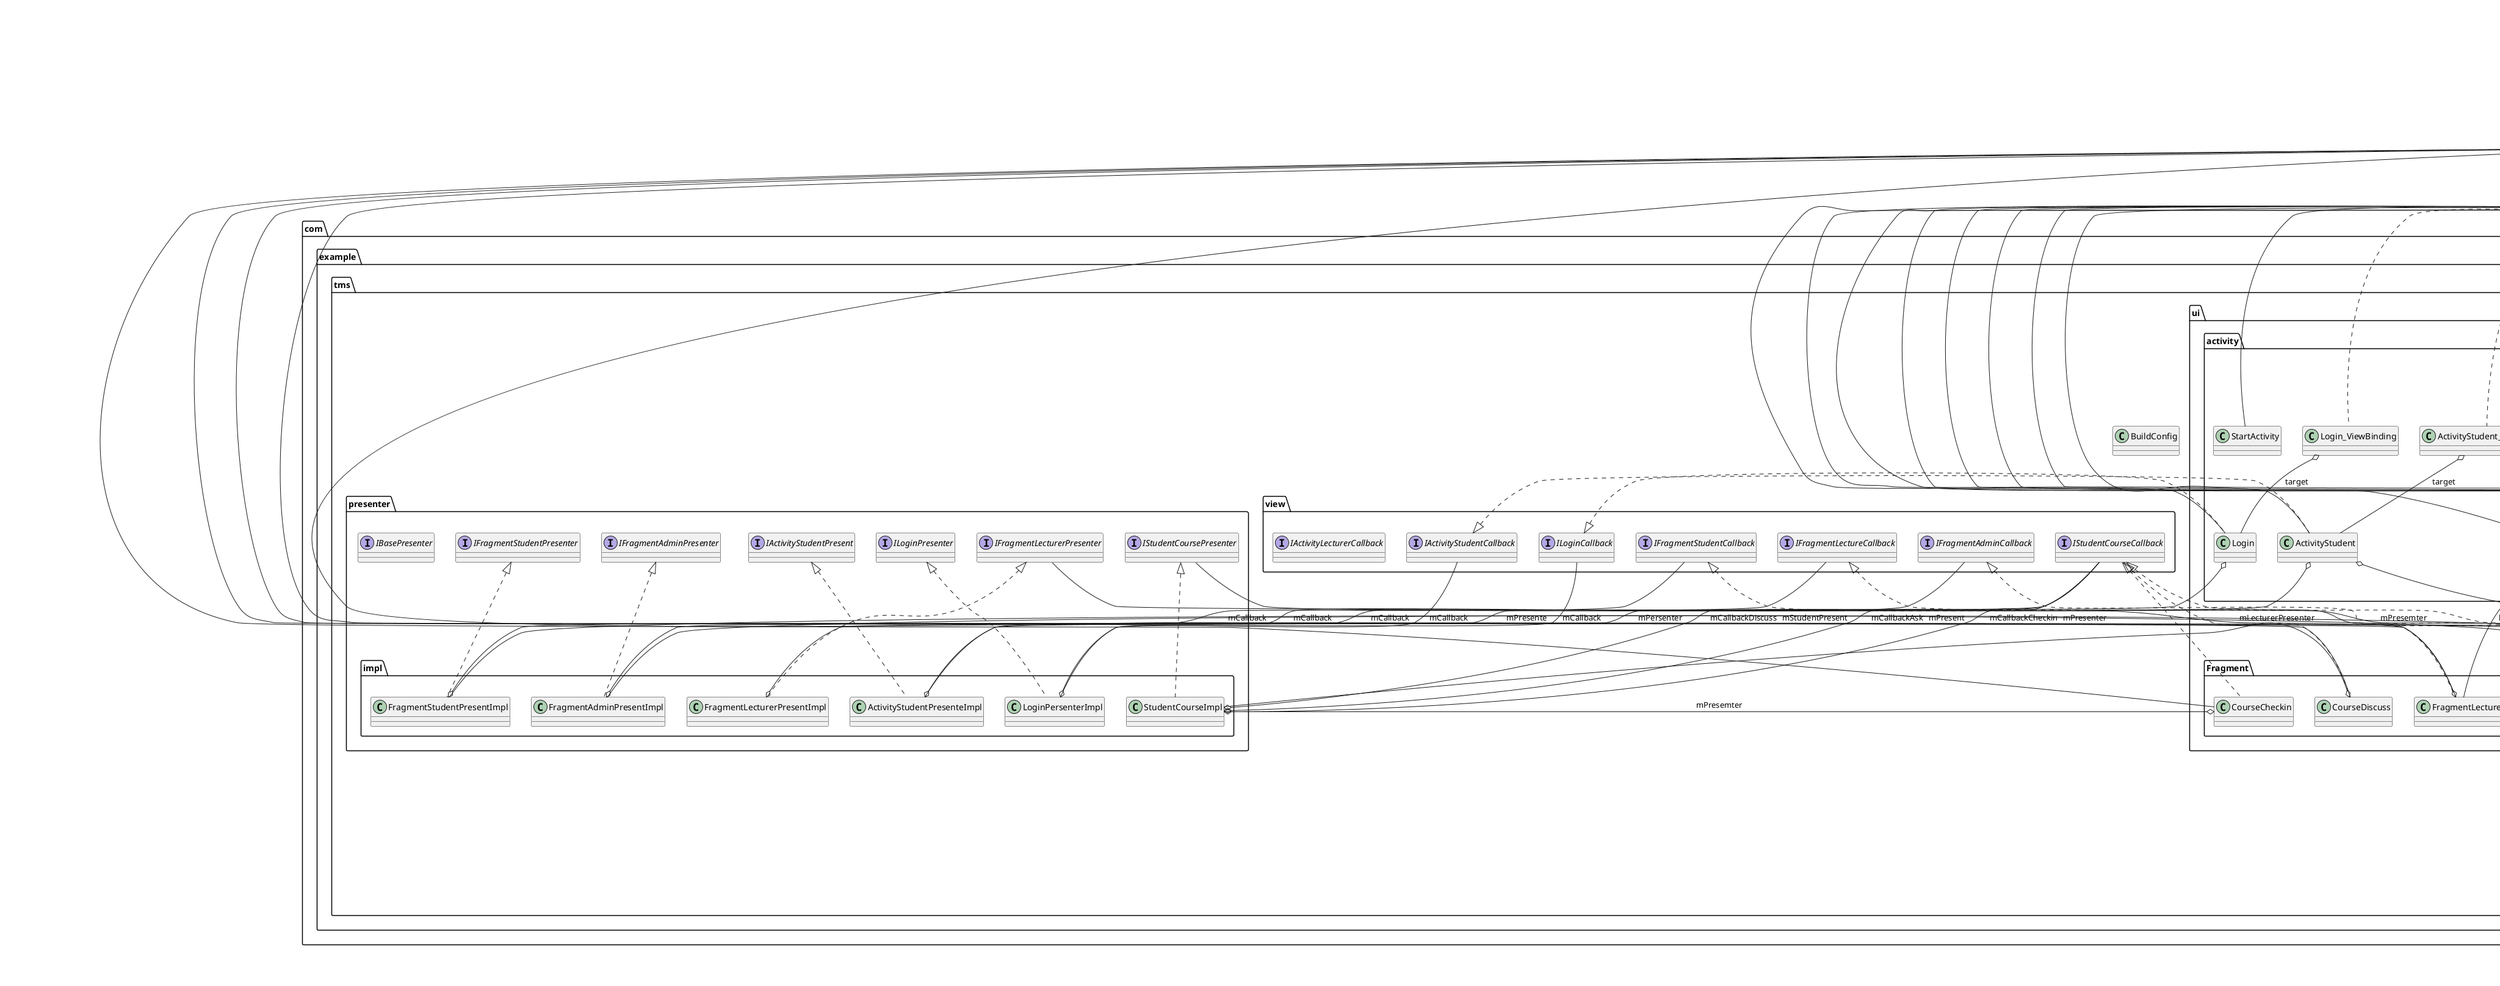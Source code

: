 @startuml

title __TMS.APP's Class Diagram__\n

  namespace com.example.tms {
    class com.example.tms.BuildConfig {
    }
  }
  

  namespace com.example.tms {
    namespace model {
      interface com.example.tms.model.Api {
      }
    }
  }
  

  namespace com.example.tms {
    namespace model {
      namespace domain {
        class com.example.tms.model.domain.Account {
        }
      }
    }
  }
  

  namespace com.example.tms {
    namespace model {
      namespace domain {
        class com.example.tms.model.domain.Ask {
        }
      }
    }
  }
  

  namespace com.example.tms {
    namespace model {
      namespace domain {
        class com.example.tms.model.domain.CheckIn {
        }
      }
    }
  }
  

  namespace com.example.tms {
    namespace model {
      namespace domain {
        class com.example.tms.model.domain.Course {
        }
      }
    }
  }
  

  namespace com.example.tms {
    namespace model {
      namespace domain {
        class com.example.tms.model.domain.Disscuss {
        }
      }
    }
  }
  

  namespace com.example.tms {
    namespace model {
      namespace domain {
        class com.example.tms.model.domain.Lecturer {
        }
      }
    }
  }
  

  namespace com.example.tms {
    namespace model {
      namespace domain {
        class com.example.tms.model.domain.Student {
        }
      }
    }
  }
  

  namespace com.example.tms {
    namespace model {
      namespace domain {
        class com.example.tms.model.domain.StudentCourse {
        }
      }
    }
  }
  

  namespace com.example.tms {
    namespace presenter {
      interface com.example.tms.presenter.IActivityStudentPresent {
      }
    }
  }
  

  namespace com.example.tms {
    namespace presenter {
      interface com.example.tms.presenter.IBasePresenter {
      }
    }
  }
  

  namespace com.example.tms {
    namespace presenter {
      interface com.example.tms.presenter.IFragmentAdminPresenter {
      }
    }
  }
  

  namespace com.example.tms {
    namespace presenter {
      interface com.example.tms.presenter.IFragmentLecturerPresenter {
      }
    }
  }
  

  namespace com.example.tms {
    namespace presenter {
      interface com.example.tms.presenter.IFragmentStudentPresenter {
      }
    }
  }
  

  namespace com.example.tms {
    namespace presenter {
      interface com.example.tms.presenter.ILoginPresenter {
      }
    }
  }
  

  namespace com.example.tms {
    namespace presenter {
      interface com.example.tms.presenter.IStudentCoursePresenter {
      }
    }
  }
  

  namespace com.example.tms {
    namespace presenter {
      namespace impl {
        class com.example.tms.presenter.impl.ActivityStudentPresenteImpl {
        }
      }
    }
  }
  

  namespace com.example.tms {
    namespace presenter {
      namespace impl {
        class com.example.tms.presenter.impl.FragmentAdminPresentImpl {
        }
      }
    }
  }
  

  namespace com.example.tms {
    namespace presenter {
      namespace impl {
        class com.example.tms.presenter.impl.FragmentLecturerPresentImpl {
        }
      }
    }
  }
  

  namespace com.example.tms {
    namespace presenter {
      namespace impl {
        class com.example.tms.presenter.impl.FragmentStudentPresentImpl {
        }
      }
    }
  }
  

  namespace com.example.tms {
    namespace presenter {
      namespace impl {
        class com.example.tms.presenter.impl.LoginPersenterImpl {
        }
      }
    }
  }
  

  namespace com.example.tms {
    namespace presenter {
      namespace impl {
        class com.example.tms.presenter.impl.StudentCourseImpl {
        }
      }
    }
  }
  

  namespace com.example.tms {
    namespace ui.Fragment {
      class com.example.tms.ui.Fragment.CouresAsk {
      }
    }
  }
  

  namespace com.example.tms {
    namespace ui.Fragment {
      class com.example.tms.ui.Fragment.CourseCheckin {
      }
    }
  }
  

  namespace com.example.tms {
    namespace ui.Fragment {
      class com.example.tms.ui.Fragment.CourseDiscuss {
      }
    }
  }
  

  namespace com.example.tms {
    namespace ui.Fragment {
      class com.example.tms.ui.Fragment.FragmentAdmin {
      }
    }
  }
  

  namespace com.example.tms {
    namespace ui.Fragment {
      class com.example.tms.ui.Fragment.FragmentLecturer {
      }
    }
  }
  

  namespace com.example.tms {
    namespace ui.Fragment {
      class com.example.tms.ui.Fragment.FragmentStudent {
      }
    }
  }
  

  namespace com.example.tms {
    namespace ui.activity {
      class com.example.tms.ui.activity.ActivityAdmin {
      }
    }
  }
  

  namespace com.example.tms {
    namespace ui.activity {
      class com.example.tms.ui.activity.ActivityAdmin_ViewBinding {
      }
    }
  }
  

  namespace com.example.tms {
    namespace ui.activity {
      class com.example.tms.ui.activity.ActivityLecturer {
      }
    }
  }
  

  namespace com.example.tms {
    namespace ui.activity {
      class com.example.tms.ui.activity.ActivityLecturer_ViewBinding {
      }
    }
  }
  

  namespace com.example.tms {
    namespace ui.activity {
      class com.example.tms.ui.activity.ActivityStudent {
      }
    }
  }
  

  namespace com.example.tms {
    namespace ui.activity {
      class com.example.tms.ui.activity.ActivityStudentCourse {
      }
    }
  }
  

  namespace com.example.tms {
    namespace ui.activity {
      class com.example.tms.ui.activity.ActivityStudent_ViewBinding {
      }
    }
  }
  

  namespace com.example.tms {
    namespace ui.activity {
      class com.example.tms.ui.activity.Login {
      }
    }
  }
  

  namespace com.example.tms {
    namespace ui.activity {
      class com.example.tms.ui.activity.Login_ViewBinding {
      }
    }
  }
  

  namespace com.example.tms {
    namespace ui.activity {
      class com.example.tms.ui.activity.StartActivity {
      }
    }
  }
  

  namespace com.example.tms {
    namespace ui.activity {
      namespace sub {
        class com.example.tms.ui.activity.sub.PasswordChange {
        }
      }
    }
  }
  

  namespace com.example.tms {
    namespace ui.activity {
      namespace sub {
        class com.example.tms.ui.activity.sub.PasswordChange_ViewBinding {
        }
      }
    }
  }
  

  namespace com.example.tms {
    namespace ui.activity {
      namespace sub {
        namespace admin {
          class com.example.tms.ui.activity.sub.admin.AddAdmin {
          }
        }
      }
    }
  }
  

  namespace com.example.tms {
    namespace ui.activity {
      namespace sub {
        namespace admin {
          class com.example.tms.ui.activity.sub.admin.AddLecturer {
          }
        }
      }
    }
  }
  

  namespace com.example.tms {
    namespace ui.activity {
      namespace sub {
        namespace admin {
          class com.example.tms.ui.activity.sub.admin.AddStudent {
          }
        }
      }
    }
  }
  

  namespace com.example.tms {
    namespace ui.activity {
      namespace sub {
        namespace admin {
          class com.example.tms.ui.activity.sub.admin.ChangeAccountAdmin {
          }
        }
      }
    }
  }
  

  namespace com.example.tms {
    namespace ui.activity {
      namespace sub {
        namespace admin {
          class com.example.tms.ui.activity.sub.admin.ChangeAccountLecturer {
          }
        }
      }
    }
  }
  

  namespace com.example.tms {
    namespace ui.activity {
      namespace sub {
        namespace admin {
          class com.example.tms.ui.activity.sub.admin.ChangeAccountStudent {
          }
        }
      }
    }
  }
  

  namespace com.example.tms {
    namespace ui.activity {
      namespace sub {
        namespace admin {
          class com.example.tms.ui.activity.sub.admin.ChangeCourseSet {
          }
        }
      }
    }
  }
  

  namespace com.example.tms {
    namespace ui.activity {
      namespace sub {
        namespace admin {
          class com.example.tms.ui.activity.sub.admin.DeleteChangeLecturer {
          }
        }
      }
    }
  }
  

  namespace com.example.tms {
    namespace ui.activity {
      namespace sub {
        namespace admin {
          class com.example.tms.ui.activity.sub.admin.DeleteChangeStudent {
          }
        }
      }
    }
  }
  

  namespace com.example.tms {
    namespace ui.activity {
      namespace sub {
        namespace lecturer {
          class com.example.tms.ui.activity.sub.lecturer.ChangeStudentScore {
          }
        }
      }
    }
  }
  

  namespace com.example.tms {
    namespace ui.activity {
      namespace sub {
        namespace lecturer {
          class com.example.tms.ui.activity.sub.lecturer.LecturerAboutMe {
          }
        }
      }
    }
  }
  

  namespace com.example.tms {
    namespace ui.activity {
      namespace sub {
        namespace lecturer {
          class com.example.tms.ui.activity.sub.lecturer.LecturerCourseInfo {
          }
        }
      }
    }
  }
  

  namespace com.example.tms {
    namespace ui.activity {
      namespace sub {
        namespace lecturer {
          class com.example.tms.ui.activity.sub.lecturer.LecturerCourseInfo_ViewBinding {
          }
        }
      }
    }
  }
  

  namespace com.example.tms {
    namespace ui.activity {
      namespace sub {
        namespace student {
          class com.example.tms.ui.activity.sub.student.AboutMe {
          }
        }
      }
    }
  }
  

  namespace com.example.tms {
    namespace ui.activity {
      namespace sub {
        namespace student {
          class com.example.tms.ui.activity.sub.student.AboutMe_ViewBinding {
          }
        }
      }
    }
  }
  

  namespace com.example.tms {
    namespace ui.activity {
      namespace sub {
        namespace student {
          class com.example.tms.ui.activity.sub.student.ChooseCourse {
          }
        }
      }
    }
  }
  

  namespace com.example.tms {
    namespace ui.activity {
      namespace sub {
        namespace student {
          class com.example.tms.ui.activity.sub.student.ChooseCourse_ViewBinding {
          }
        }
      }
    }
  }
  

  namespace com.example.tms {
    namespace ui.activity {
      namespace sub {
        namespace student {
          class com.example.tms.ui.activity.sub.student.SubmitMessage {
          }
        }
      }
    }
  }
  

  namespace com.example.tms {
    namespace ui.adaptor {
      class com.example.tms.ui.adaptor.ChooseCourseAdapter {
      }
    }
  }
  

  namespace com.example.tms {
    namespace ui.adaptor {
      class com.example.tms.ui.adaptor.FragmentPagerAdaptor {
      }
    }
  }
  

  namespace com.example.tms {
    namespace utils {
      class com.example.tms.utils.AlertDialogBuilder {
      }
    }
  }
  

  namespace com.example.tms {
    namespace utils {
      class com.example.tms.utils.CommonMethon {
      }
    }
  }
  

  namespace com.example.tms {
    namespace utils {
      class com.example.tms.utils.Constans {
      }
    }
  }
  

  namespace com.example.tms {
    namespace utils {
      class com.example.tms.utils.DBOpenHelper {
      }
    }
  }
  

  namespace com.example.tms {
    namespace utils {
      class com.example.tms.utils.HttpUtil {
      }
    }
  }
  

  namespace com.example.tms {
    namespace utils {
      class com.example.tms.utils.ImageStore {
      }
    }
  }
  

  namespace com.example.tms {
    namespace utils {
      class com.example.tms.utils.MD5 {
      }
    }
  }
  

  namespace com.example.tms {
    namespace view {
      interface com.example.tms.view.IActivityLecturerCallback {
      }
    }
  }
  

  namespace com.example.tms {
    namespace view {
      interface com.example.tms.view.IActivityStudentCallback {
      }
    }
  }
  

  namespace com.example.tms {
    namespace view {
      interface com.example.tms.view.IFragmentAdminCallback {
      }
    }
  }
  

  namespace com.example.tms {
    namespace view {
      interface com.example.tms.view.IFragmentLectureCallback {
      }
    }
  }
  

  namespace com.example.tms {
    namespace view {
      interface com.example.tms.view.IFragmentStudentCallback {
      }
    }
  }
  

  namespace com.example.tms {
    namespace view {
      interface com.example.tms.view.ILoginCallback {
      }
    }
  }
  

  namespace com.example.tms {
    namespace view {
      interface com.example.tms.view.IStudentCourseCallback {
      }
    }
  }
  

  com.example.tms.presenter.impl.ActivityStudentPresenteImpl .up.|> com.example.tms.presenter.IActivityStudentPresent
  com.example.tms.presenter.impl.ActivityStudentPresenteImpl o-- com.example.tms.view.IActivityStudentCallback : mCallback
  com.example.tms.presenter.impl.FragmentAdminPresentImpl .up.|> com.example.tms.presenter.IFragmentAdminPresenter
  com.example.tms.presenter.impl.FragmentAdminPresentImpl o-- com.example.tms.view.IFragmentAdminCallback : mCallback
  com.example.tms.presenter.impl.FragmentLecturerPresentImpl .up.|> com.example.tms.presenter.IFragmentLecturerPresenter
  com.example.tms.presenter.impl.FragmentLecturerPresentImpl o-- com.example.tms.view.IFragmentLectureCallback : mCallback
  com.example.tms.presenter.impl.FragmentStudentPresentImpl .up.|> com.example.tms.presenter.IFragmentStudentPresenter
  com.example.tms.presenter.impl.FragmentStudentPresentImpl o-- com.example.tms.view.IFragmentStudentCallback : mCallback
  com.example.tms.presenter.impl.LoginPersenterImpl .up.|> com.example.tms.presenter.ILoginPresenter
  com.example.tms.presenter.impl.LoginPersenterImpl o-- com.example.tms.view.ILoginCallback : mCallback
  com.example.tms.presenter.impl.StudentCourseImpl .up.|> com.example.tms.presenter.IStudentCoursePresenter
  com.example.tms.presenter.impl.StudentCourseImpl o-- com.example.tms.view.IStudentCourseCallback : mCallbackAsk
  com.example.tms.presenter.impl.StudentCourseImpl o-- com.example.tms.view.IStudentCourseCallback : mCallbackCheckin
  com.example.tms.presenter.impl.StudentCourseImpl o-- com.example.tms.view.IStudentCourseCallback : mCallbackDiscuss
  com.example.tms.ui.Fragment.CouresAsk .up.|> com.example.tms.view.IStudentCourseCallback
  com.example.tms.ui.Fragment.CouresAsk -up-|> androidx.fragment.app.Fragment
  com.example.tms.ui.Fragment.CouresAsk o-- com.example.tms.presenter.IStudentCoursePresenter : mPresemter
  com.example.tms.ui.Fragment.CourseCheckin .up.|> com.example.tms.view.IStudentCourseCallback
  com.example.tms.ui.Fragment.CourseCheckin -up-|> androidx.fragment.app.Fragment
  com.example.tms.ui.Fragment.CourseCheckin o-- com.example.tms.presenter.impl.StudentCourseImpl : mPresemter
  com.example.tms.ui.Fragment.CourseDiscuss .up.|> com.example.tms.view.IStudentCourseCallback
  com.example.tms.ui.Fragment.CourseDiscuss -up-|> androidx.fragment.app.Fragment
  com.example.tms.ui.Fragment.CourseDiscuss o-- com.example.tms.presenter.impl.StudentCourseImpl : mPresenter
  com.example.tms.ui.Fragment.FragmentAdmin .up.|> com.example.tms.view.IFragmentAdminCallback
  com.example.tms.ui.Fragment.FragmentAdmin -up-|> androidx.fragment.app.Fragment
  com.example.tms.ui.Fragment.FragmentAdmin o-- com.example.tms.presenter.impl.FragmentAdminPresentImpl : mPresent
  com.example.tms.ui.Fragment.FragmentLecturer .up.|> com.example.tms.view.IFragmentLectureCallback
  com.example.tms.ui.Fragment.FragmentLecturer -up-|> androidx.fragment.app.Fragment
  com.example.tms.ui.Fragment.FragmentLecturer o-- com.example.tms.presenter.IFragmentLecturerPresenter : mLecturerPresenter
  com.example.tms.ui.Fragment.FragmentStudent .up.|> com.example.tms.view.IFragmentStudentCallback
  com.example.tms.ui.Fragment.FragmentStudent -up-|> androidx.fragment.app.Fragment
  com.example.tms.ui.Fragment.FragmentStudent o-- com.example.tms.presenter.impl.FragmentStudentPresentImpl : mStudentPresent
  com.example.tms.ui.activity.ActivityAdmin -up-|> androidx.appcompat.app.AppCompatActivity
  com.example.tms.ui.activity.ActivityAdmin o-- com.example.tms.ui.Fragment.FragmentAdmin : common_fragment
  com.example.tms.ui.activity.ActivityAdmin o-- com.example.tms.ui.Fragment.FragmentLecturer : lecturer_Fragment
  com.example.tms.ui.activity.ActivityAdmin o-- com.example.tms.ui.Fragment.FragmentStudent : student_Fragment
  com.example.tms.ui.activity.ActivityAdmin_ViewBinding .up.|> butterknife.Unbinder
  com.example.tms.ui.activity.ActivityAdmin_ViewBinding o-- com.example.tms.ui.activity.ActivityAdmin : target
  com.example.tms.ui.activity.ActivityLecturer -up-|> androidx.appcompat.app.AppCompatActivity
  com.example.tms.ui.activity.ActivityLecturer o-- com.example.tms.utils.ImageStore : imageStore
  com.example.tms.ui.activity.ActivityLecturer_ViewBinding .up.|> butterknife.Unbinder
  com.example.tms.ui.activity.ActivityLecturer_ViewBinding o-- com.example.tms.ui.activity.ActivityLecturer : target
  com.example.tms.ui.activity.ActivityStudent .up.|> com.example.tms.view.IActivityStudentCallback
  com.example.tms.ui.activity.ActivityStudent -up-|> androidx.appcompat.app.AppCompatActivity
  com.example.tms.ui.activity.ActivityStudent o-- com.example.tms.utils.ImageStore : imageStore
  com.example.tms.ui.activity.ActivityStudent o-- com.example.tms.presenter.impl.ActivityStudentPresenteImpl : mPresente
  com.example.tms.ui.activity.ActivityStudentCourse -up-|> androidx.appcompat.app.AppCompatActivity
  com.example.tms.ui.activity.ActivityStudentCourse o-- com.example.tms.ui.adaptor.FragmentPagerAdaptor : mAdaptor
  com.example.tms.ui.activity.ActivityStudent_ViewBinding .up.|> butterknife.Unbinder
  com.example.tms.ui.activity.ActivityStudent_ViewBinding o-- com.example.tms.ui.activity.ActivityStudent : target
  com.example.tms.ui.activity.Login .up.|> com.example.tms.view.ILoginCallback
  com.example.tms.ui.activity.Login -up-|> androidx.appcompat.app.AppCompatActivity
  com.example.tms.ui.activity.Login o-- com.example.tms.presenter.impl.LoginPersenterImpl : mPersenter
  com.example.tms.ui.activity.Login_ViewBinding .up.|> butterknife.Unbinder
  com.example.tms.ui.activity.Login_ViewBinding o-- com.example.tms.ui.activity.Login : target
  com.example.tms.ui.activity.StartActivity -up-|> androidx.appcompat.app.AppCompatActivity
  com.example.tms.ui.activity.sub.PasswordChange -up-|> androidx.appcompat.app.AppCompatActivity
  com.example.tms.ui.activity.sub.PasswordChange_ViewBinding .up.|> butterknife.Unbinder
  com.example.tms.ui.activity.sub.PasswordChange_ViewBinding o-- com.example.tms.ui.activity.sub.PasswordChange : target
  com.example.tms.ui.activity.sub.admin.AddAdmin -up-|> androidx.appcompat.app.AppCompatActivity
  com.example.tms.ui.activity.sub.admin.AddLecturer -up-|> androidx.appcompat.app.AppCompatActivity
  com.example.tms.ui.activity.sub.admin.AddStudent .up.|> android.view.View.OnClickListener
  com.example.tms.ui.activity.sub.admin.AddStudent -up-|> androidx.appcompat.app.AppCompatActivity
  com.example.tms.ui.activity.sub.admin.ChangeAccountAdmin -up-|> androidx.appcompat.app.AppCompatActivity
  com.example.tms.ui.activity.sub.admin.ChangeAccountLecturer -up-|> androidx.appcompat.app.AppCompatActivity
  com.example.tms.ui.activity.sub.admin.ChangeAccountStudent -up-|> androidx.appcompat.app.AppCompatActivity
  com.example.tms.ui.activity.sub.admin.ChangeCourseSet .up.|> android.view.View.OnClickListener
  com.example.tms.ui.activity.sub.admin.ChangeCourseSet -up-|> androidx.appcompat.app.AppCompatActivity
  com.example.tms.ui.activity.sub.admin.DeleteChangeLecturer .up.|> android.view.View.OnClickListener
  com.example.tms.ui.activity.sub.admin.DeleteChangeLecturer -up-|> androidx.appcompat.app.AppCompatActivity
  com.example.tms.ui.activity.sub.admin.DeleteChangeStudent .up.|> android.view.View.OnClickListener
  com.example.tms.ui.activity.sub.admin.DeleteChangeStudent -up-|> androidx.appcompat.app.AppCompatActivity
  com.example.tms.ui.activity.sub.lecturer.ChangeStudentScore -up-|> androidx.appcompat.app.AppCompatActivity
  com.example.tms.ui.activity.sub.lecturer.LecturerAboutMe .up.|> android.view.View.OnClickListener
  com.example.tms.ui.activity.sub.lecturer.LecturerAboutMe -up-|> androidx.appcompat.app.AppCompatActivity
  com.example.tms.ui.activity.sub.lecturer.LecturerCourseInfo -up-|> androidx.appcompat.app.AppCompatActivity
  com.example.tms.ui.activity.sub.lecturer.LecturerCourseInfo_ViewBinding .up.|> butterknife.Unbinder
  com.example.tms.ui.activity.sub.lecturer.LecturerCourseInfo_ViewBinding o-- com.example.tms.ui.activity.sub.lecturer.LecturerCourseInfo : target
  com.example.tms.ui.activity.sub.student.AboutMe -up-|> androidx.appcompat.app.AppCompatActivity
  com.example.tms.ui.activity.sub.student.AboutMe_ViewBinding .up.|> butterknife.Unbinder
  com.example.tms.ui.activity.sub.student.AboutMe_ViewBinding o-- com.example.tms.ui.activity.sub.student.AboutMe : target
  com.example.tms.ui.activity.sub.student.ChooseCourse .up.|> android.view.View.OnClickListener
  com.example.tms.ui.activity.sub.student.ChooseCourse -up-|> androidx.appcompat.app.AppCompatActivity
  com.example.tms.ui.activity.sub.student.ChooseCourse o-- com.example.tms.model.Api : mApi
  com.example.tms.ui.activity.sub.student.ChooseCourse o-- com.example.tms.ui.adaptor.ChooseCourseAdapter : mChooseCourseAdapter
  com.example.tms.ui.activity.sub.student.ChooseCourse_ViewBinding .up.|> butterknife.Unbinder
  com.example.tms.ui.activity.sub.student.ChooseCourse_ViewBinding o-- com.example.tms.ui.activity.sub.student.ChooseCourse : target
  com.example.tms.ui.activity.sub.student.SubmitMessage -up-|> androidx.appcompat.app.AppCompatActivity
  com.example.tms.ui.adaptor.ChooseCourseAdapter -up-|> android.widget.BaseAdapter
  com.example.tms.ui.adaptor.ChooseCourseAdapter o-- com.example.tms.ui.adaptor.ChooseCourseAdapter.ViewHolder : mViewHolder
  com.example.tms.ui.adaptor.FragmentPagerAdaptor -up-|> androidx.fragment.app.FragmentPagerAdapter
  com.example.tms.utils.DBOpenHelper -up-|> android.database.sqlite.SQLiteOpenHelper


right footer


PlantUML diagram generated by SketchIt! (https://bitbucket.org/pmesmeur/sketch.it)
For more information about this tool, please contact philippe.mesmeur@gmail.com
endfooter

@enduml
